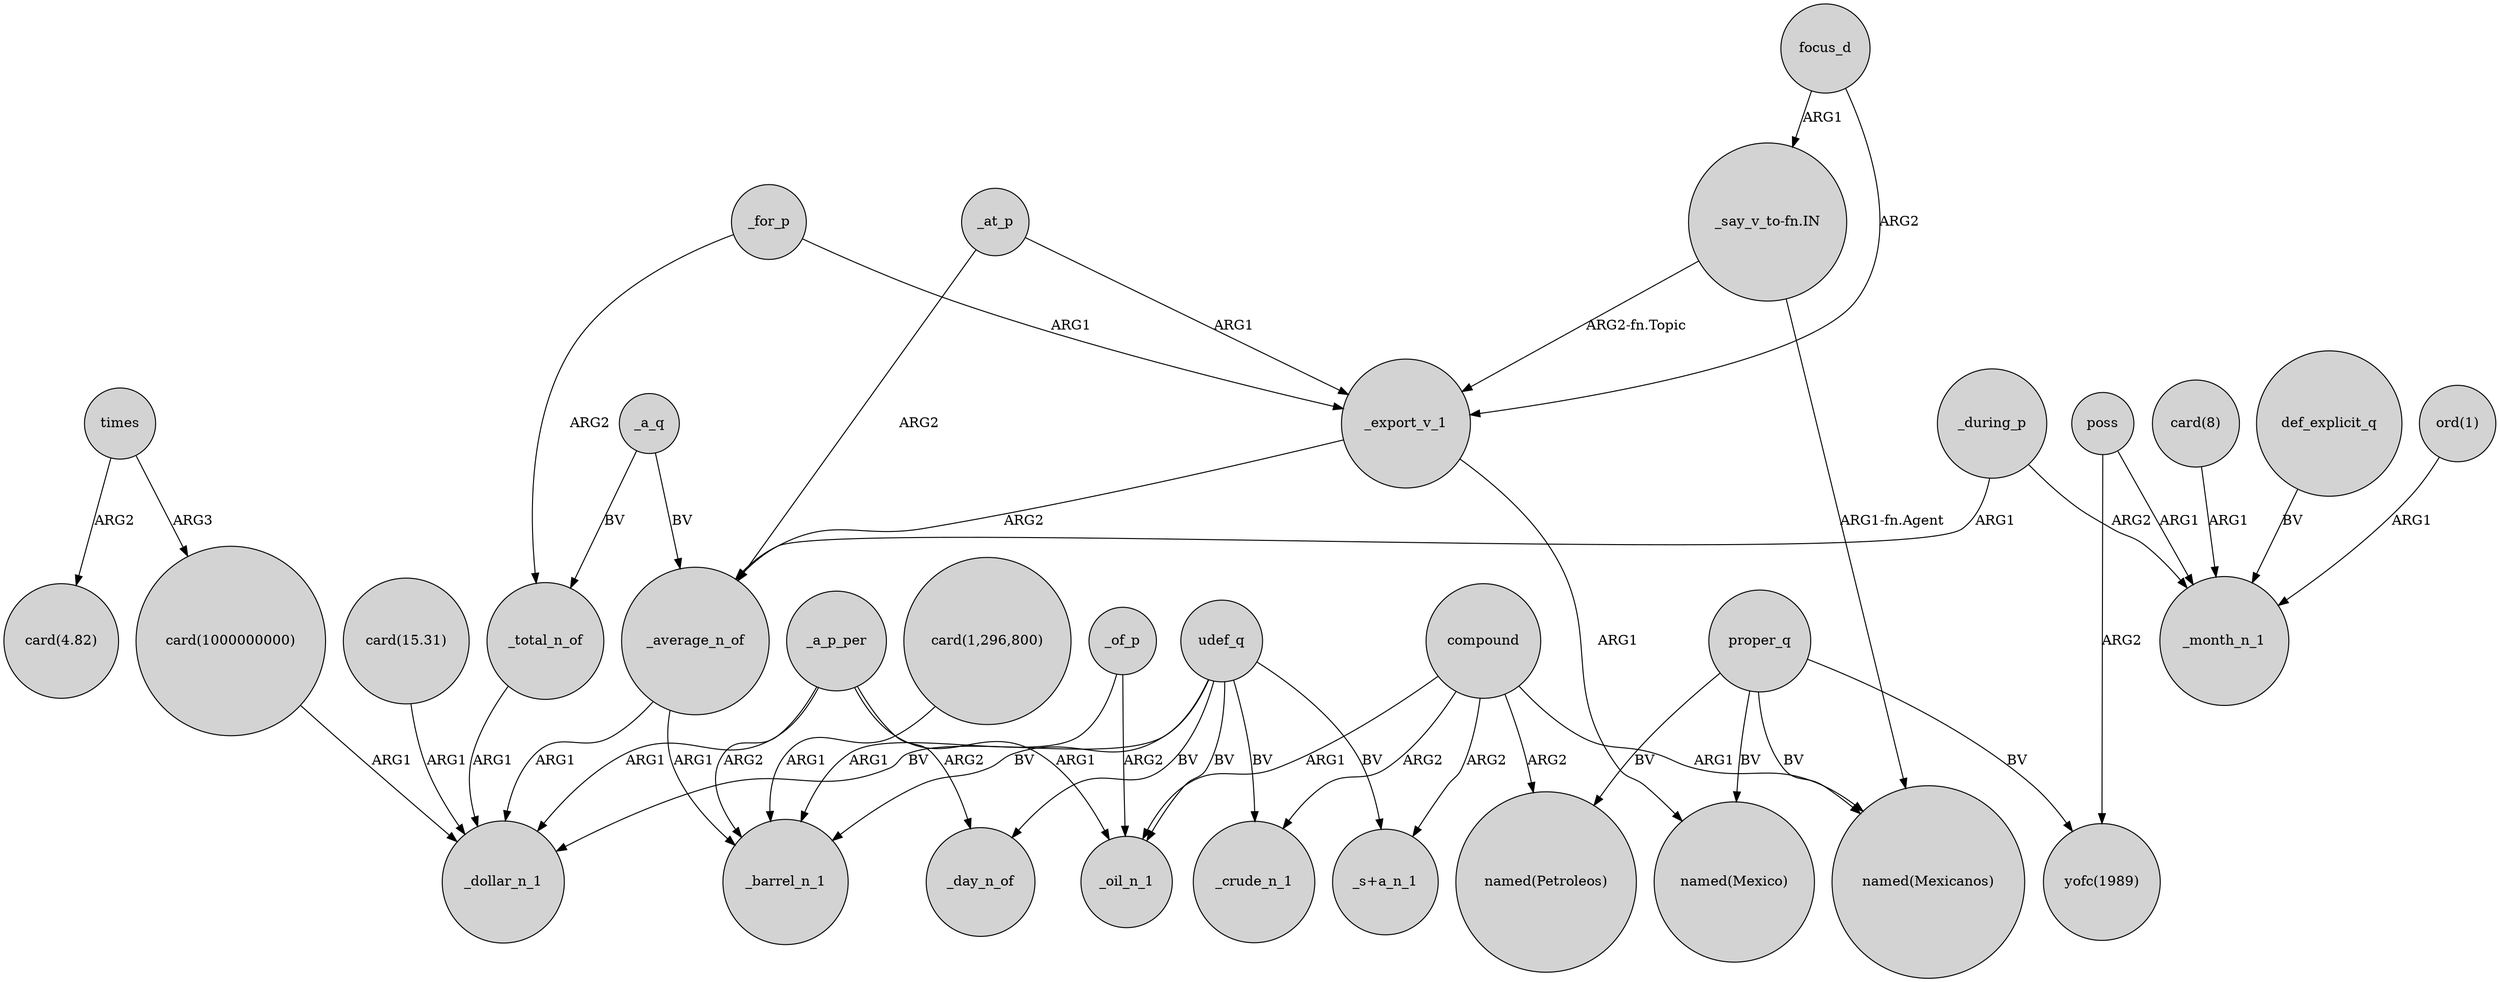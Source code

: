 digraph {
	node [shape=circle style=filled]
	focus_d -> _export_v_1 [label=ARG2]
	_of_p -> _oil_n_1 [label=ARG2]
	_a_p_per -> _day_n_of [label=ARG2]
	compound -> _oil_n_1 [label=ARG1]
	_at_p -> _average_n_of [label=ARG2]
	_average_n_of -> _dollar_n_1 [label=ARG1]
	poss -> _month_n_1 [label=ARG1]
	"_say_v_to-fn.IN" -> "named(Mexicanos)" [label="ARG1-fn.Agent"]
	udef_q -> _day_n_of [label=BV]
	_a_q -> _average_n_of [label=BV]
	proper_q -> "named(Mexicanos)" [label=BV]
	_a_p_per -> _barrel_n_1 [label=ARG2]
	"card(1,296,800)" -> _barrel_n_1 [label=ARG1]
	_total_n_of -> _dollar_n_1 [label=ARG1]
	focus_d -> "_say_v_to-fn.IN" [label=ARG1]
	proper_q -> "yofc(1989)" [label=BV]
	poss -> "yofc(1989)" [label=ARG2]
	times -> "card(1000000000)" [label=ARG3]
	_for_p -> _export_v_1 [label=ARG1]
	proper_q -> "named(Mexico)" [label=BV]
	_a_p_per -> _dollar_n_1 [label=ARG1]
	_of_p -> _barrel_n_1 [label=ARG1]
	_during_p -> _month_n_1 [label=ARG2]
	_for_p -> _total_n_of [label=ARG2]
	compound -> "named(Mexicanos)" [label=ARG1]
	times -> "card(4.82)" [label=ARG2]
	_average_n_of -> _barrel_n_1 [label=ARG1]
	_at_p -> _export_v_1 [label=ARG1]
	udef_q -> "_s+a_n_1" [label=BV]
	"card(8)" -> _month_n_1 [label=ARG1]
	_a_p_per -> _oil_n_1 [label=ARG1]
	proper_q -> "named(Petroleos)" [label=BV]
	_during_p -> _average_n_of [label=ARG1]
	compound -> "named(Petroleos)" [label=ARG2]
	udef_q -> _oil_n_1 [label=BV]
	_export_v_1 -> "named(Mexico)" [label=ARG1]
	"_say_v_to-fn.IN" -> _export_v_1 [label="ARG2-fn.Topic"]
	def_explicit_q -> _month_n_1 [label=BV]
	compound -> "_s+a_n_1" [label=ARG2]
	_a_q -> _total_n_of [label=BV]
	udef_q -> _barrel_n_1 [label=BV]
	"ord(1)" -> _month_n_1 [label=ARG1]
	udef_q -> _crude_n_1 [label=BV]
	"card(1000000000)" -> _dollar_n_1 [label=ARG1]
	"card(15.31)" -> _dollar_n_1 [label=ARG1]
	_export_v_1 -> _average_n_of [label=ARG2]
	udef_q -> _dollar_n_1 [label=BV]
	compound -> _crude_n_1 [label=ARG2]
}
